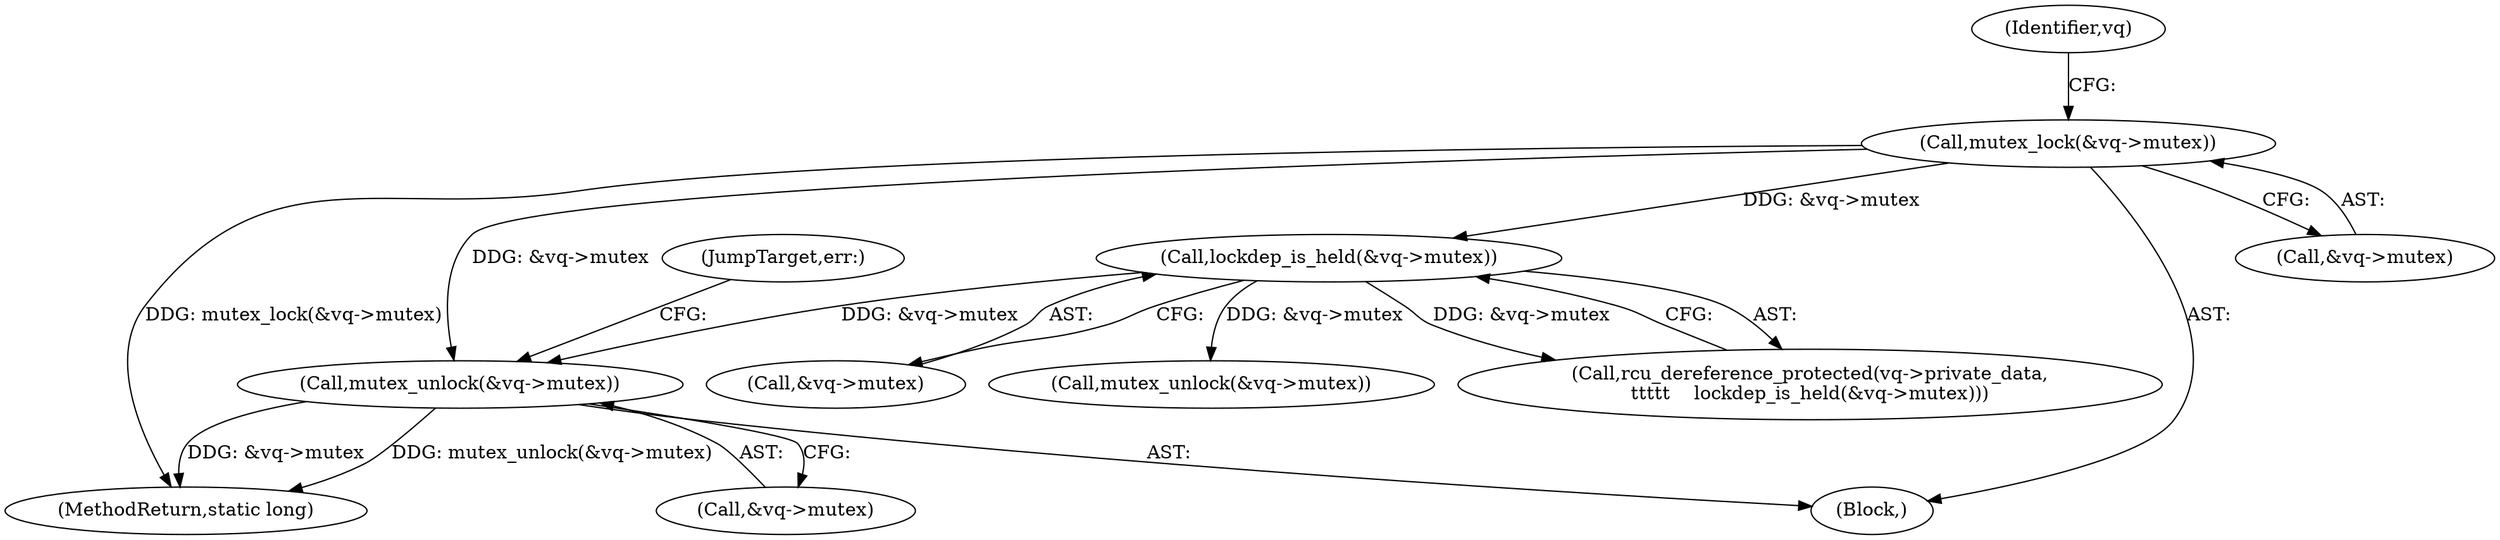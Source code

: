 digraph "0_linux_dd7633ecd553a5e304d349aa6f8eb8a0417098c5@pointer" {
"1000332" [label="(Call,mutex_unlock(&vq->mutex))"];
"1000196" [label="(Call,lockdep_is_held(&vq->mutex))"];
"1000162" [label="(Call,mutex_lock(&vq->mutex))"];
"1000347" [label="(MethodReturn,static long)"];
"1000333" [label="(Call,&vq->mutex)"];
"1000271" [label="(Call,mutex_unlock(&vq->mutex))"];
"1000332" [label="(Call,mutex_unlock(&vq->mutex))"];
"1000192" [label="(Call,rcu_dereference_protected(vq->private_data,\n\t\t\t\t\t    lockdep_is_held(&vq->mutex)))"];
"1000337" [label="(JumpTarget,err:)"];
"1000162" [label="(Call,mutex_lock(&vq->mutex))"];
"1000170" [label="(Identifier,vq)"];
"1000196" [label="(Call,lockdep_is_held(&vq->mutex))"];
"1000106" [label="(Block,)"];
"1000197" [label="(Call,&vq->mutex)"];
"1000163" [label="(Call,&vq->mutex)"];
"1000332" -> "1000106"  [label="AST: "];
"1000332" -> "1000333"  [label="CFG: "];
"1000333" -> "1000332"  [label="AST: "];
"1000337" -> "1000332"  [label="CFG: "];
"1000332" -> "1000347"  [label="DDG: &vq->mutex"];
"1000332" -> "1000347"  [label="DDG: mutex_unlock(&vq->mutex)"];
"1000196" -> "1000332"  [label="DDG: &vq->mutex"];
"1000162" -> "1000332"  [label="DDG: &vq->mutex"];
"1000196" -> "1000192"  [label="AST: "];
"1000196" -> "1000197"  [label="CFG: "];
"1000197" -> "1000196"  [label="AST: "];
"1000192" -> "1000196"  [label="CFG: "];
"1000196" -> "1000192"  [label="DDG: &vq->mutex"];
"1000162" -> "1000196"  [label="DDG: &vq->mutex"];
"1000196" -> "1000271"  [label="DDG: &vq->mutex"];
"1000162" -> "1000106"  [label="AST: "];
"1000162" -> "1000163"  [label="CFG: "];
"1000163" -> "1000162"  [label="AST: "];
"1000170" -> "1000162"  [label="CFG: "];
"1000162" -> "1000347"  [label="DDG: mutex_lock(&vq->mutex)"];
}
